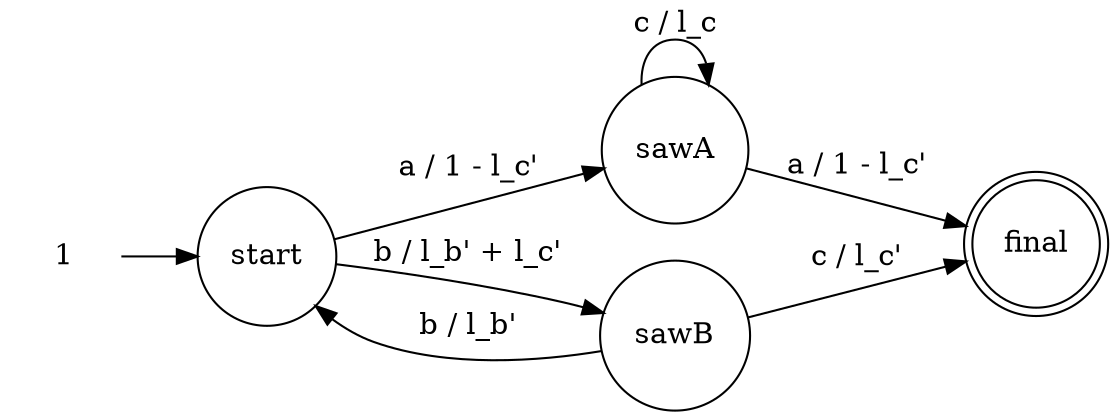 digraph Automaton {rankdir = LR;
initial [shape=plaintext,label="1"];
initial -> start;
start [shape=circle,label="start"];
start -> sawA [label="a / 1 - l_c'"]
start -> sawB [label="b / l_b' + l_c'"]
sawA [shape=circle,label="sawA"];
sawA -> sawA [label="c / l_c"]
sawA -> final [label="a / 1 - l_c'"]
sawB [shape=circle,label="sawB"];
sawB -> start [label="b / l_b'"]
sawB -> final [label="c / l_c'"]
final [shape=doublecircle,label="final"];
}